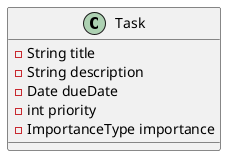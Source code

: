 @startuml
' private 변수에 대한 단순한 getter, setter 메소드는 넣지 않음
class Task {
	- String title
	- String description
	- Date dueDate
	- int priority
	- ImportanceType importance
}
@enduml